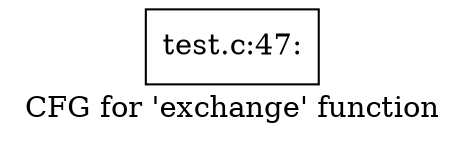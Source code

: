 digraph "CFG for 'exchange' function" {
	label="CFG for 'exchange' function";

	Node0x55c0d66bfe30 [shape=record,label="{test.c:47:}"];
}
